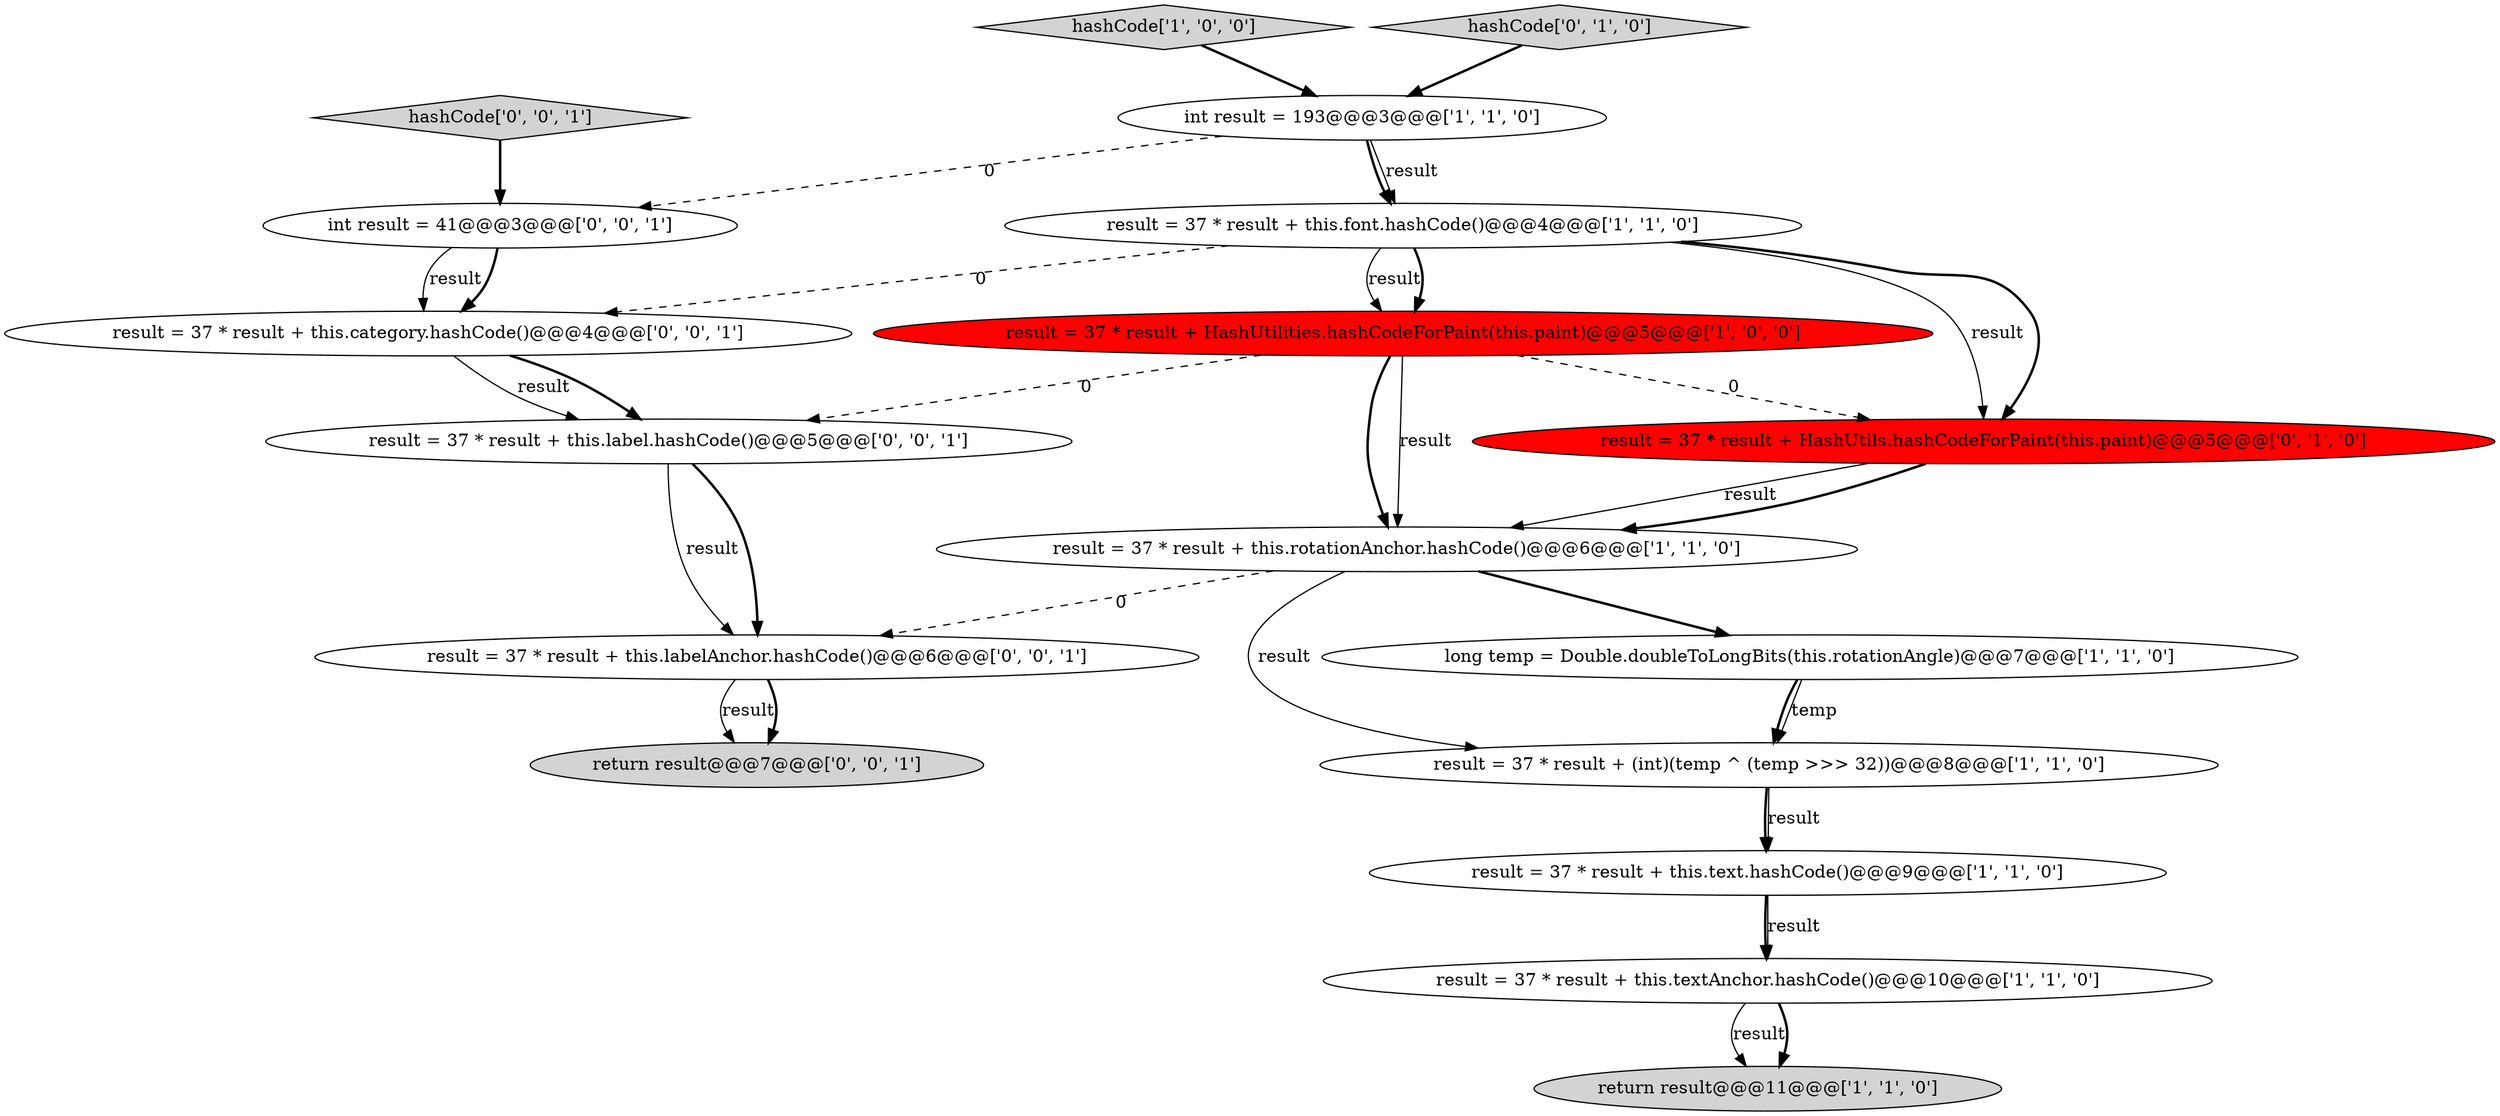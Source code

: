 digraph {
3 [style = filled, label = "result = 37 * result + this.font.hashCode()@@@4@@@['1', '1', '0']", fillcolor = white, shape = ellipse image = "AAA0AAABBB1BBB"];
5 [style = filled, label = "result = 37 * result + HashUtilities.hashCodeForPaint(this.paint)@@@5@@@['1', '0', '0']", fillcolor = red, shape = ellipse image = "AAA1AAABBB1BBB"];
17 [style = filled, label = "return result@@@7@@@['0', '0', '1']", fillcolor = lightgray, shape = ellipse image = "AAA0AAABBB3BBB"];
6 [style = filled, label = "result = 37 * result + this.textAnchor.hashCode()@@@10@@@['1', '1', '0']", fillcolor = white, shape = ellipse image = "AAA0AAABBB1BBB"];
9 [style = filled, label = "result = 37 * result + this.rotationAnchor.hashCode()@@@6@@@['1', '1', '0']", fillcolor = white, shape = ellipse image = "AAA0AAABBB1BBB"];
13 [style = filled, label = "hashCode['0', '0', '1']", fillcolor = lightgray, shape = diamond image = "AAA0AAABBB3BBB"];
10 [style = filled, label = "result = 37 * result + HashUtils.hashCodeForPaint(this.paint)@@@5@@@['0', '1', '0']", fillcolor = red, shape = ellipse image = "AAA1AAABBB2BBB"];
1 [style = filled, label = "hashCode['1', '0', '0']", fillcolor = lightgray, shape = diamond image = "AAA0AAABBB1BBB"];
2 [style = filled, label = "int result = 193@@@3@@@['1', '1', '0']", fillcolor = white, shape = ellipse image = "AAA0AAABBB1BBB"];
15 [style = filled, label = "result = 37 * result + this.labelAnchor.hashCode()@@@6@@@['0', '0', '1']", fillcolor = white, shape = ellipse image = "AAA0AAABBB3BBB"];
11 [style = filled, label = "hashCode['0', '1', '0']", fillcolor = lightgray, shape = diamond image = "AAA0AAABBB2BBB"];
4 [style = filled, label = "result = 37 * result + this.text.hashCode()@@@9@@@['1', '1', '0']", fillcolor = white, shape = ellipse image = "AAA0AAABBB1BBB"];
8 [style = filled, label = "return result@@@11@@@['1', '1', '0']", fillcolor = lightgray, shape = ellipse image = "AAA0AAABBB1BBB"];
0 [style = filled, label = "result = 37 * result + (int)(temp ^ (temp >>> 32))@@@8@@@['1', '1', '0']", fillcolor = white, shape = ellipse image = "AAA0AAABBB1BBB"];
12 [style = filled, label = "result = 37 * result + this.category.hashCode()@@@4@@@['0', '0', '1']", fillcolor = white, shape = ellipse image = "AAA0AAABBB3BBB"];
14 [style = filled, label = "result = 37 * result + this.label.hashCode()@@@5@@@['0', '0', '1']", fillcolor = white, shape = ellipse image = "AAA0AAABBB3BBB"];
16 [style = filled, label = "int result = 41@@@3@@@['0', '0', '1']", fillcolor = white, shape = ellipse image = "AAA0AAABBB3BBB"];
7 [style = filled, label = "long temp = Double.doubleToLongBits(this.rotationAngle)@@@7@@@['1', '1', '0']", fillcolor = white, shape = ellipse image = "AAA0AAABBB1BBB"];
5->14 [style = dashed, label="0"];
5->9 [style = bold, label=""];
4->6 [style = bold, label=""];
14->15 [style = solid, label="result"];
5->9 [style = solid, label="result"];
2->3 [style = bold, label=""];
3->10 [style = solid, label="result"];
6->8 [style = solid, label="result"];
7->0 [style = bold, label=""];
9->7 [style = bold, label=""];
15->17 [style = solid, label="result"];
11->2 [style = bold, label=""];
13->16 [style = bold, label=""];
3->5 [style = solid, label="result"];
3->10 [style = bold, label=""];
15->17 [style = bold, label=""];
3->5 [style = bold, label=""];
16->12 [style = solid, label="result"];
3->12 [style = dashed, label="0"];
5->10 [style = dashed, label="0"];
12->14 [style = solid, label="result"];
0->4 [style = bold, label=""];
2->16 [style = dashed, label="0"];
6->8 [style = bold, label=""];
12->14 [style = bold, label=""];
9->0 [style = solid, label="result"];
0->4 [style = solid, label="result"];
4->6 [style = solid, label="result"];
10->9 [style = solid, label="result"];
1->2 [style = bold, label=""];
10->9 [style = bold, label=""];
14->15 [style = bold, label=""];
2->3 [style = solid, label="result"];
16->12 [style = bold, label=""];
7->0 [style = solid, label="temp"];
9->15 [style = dashed, label="0"];
}
